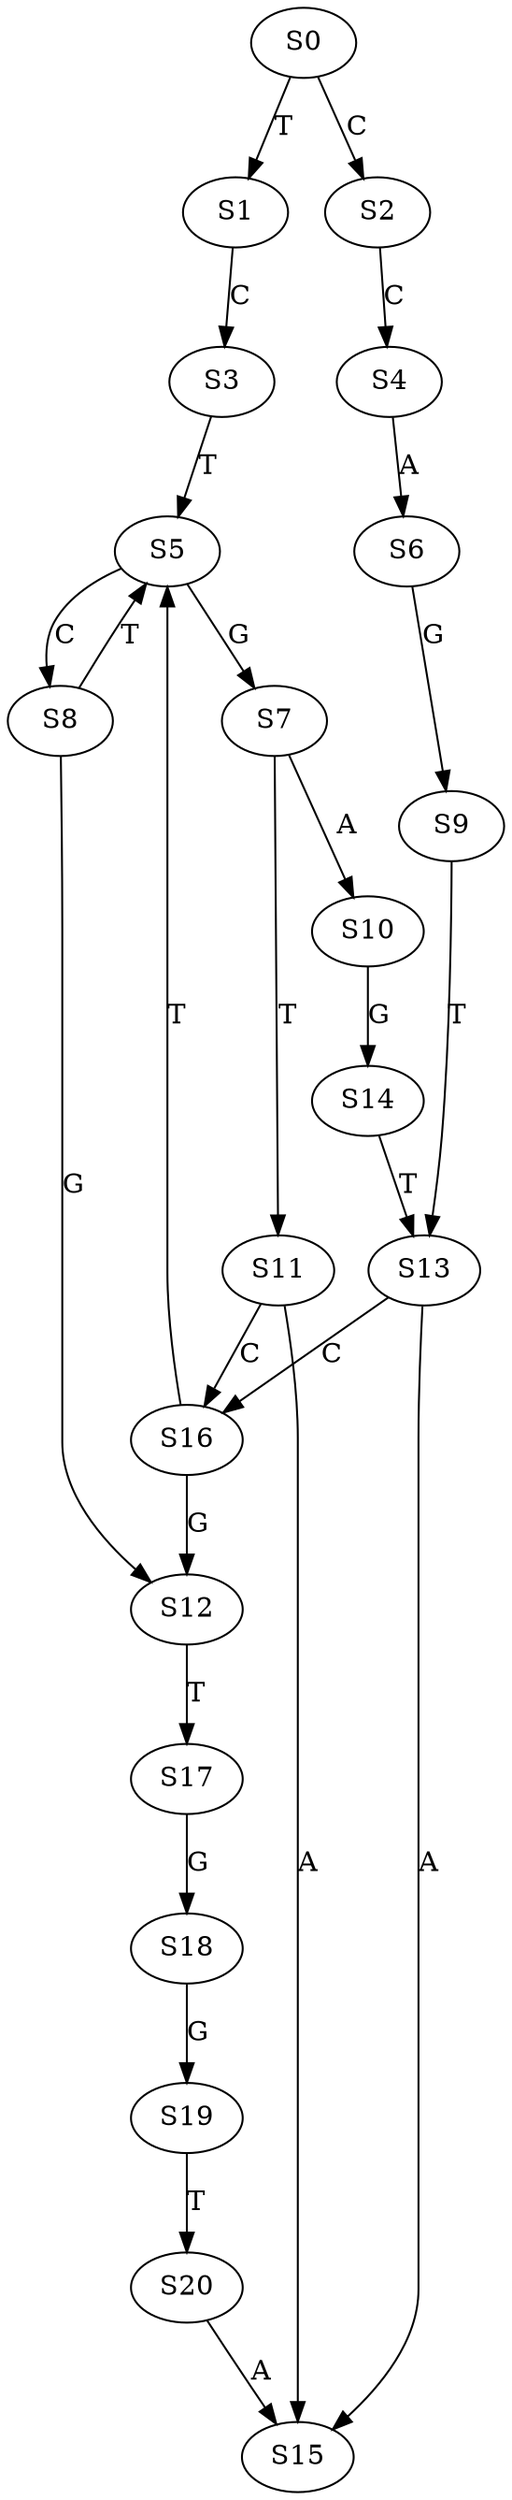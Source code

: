 strict digraph  {
	S0 -> S1 [ label = T ];
	S0 -> S2 [ label = C ];
	S1 -> S3 [ label = C ];
	S2 -> S4 [ label = C ];
	S3 -> S5 [ label = T ];
	S4 -> S6 [ label = A ];
	S5 -> S7 [ label = G ];
	S5 -> S8 [ label = C ];
	S6 -> S9 [ label = G ];
	S7 -> S10 [ label = A ];
	S7 -> S11 [ label = T ];
	S8 -> S5 [ label = T ];
	S8 -> S12 [ label = G ];
	S9 -> S13 [ label = T ];
	S10 -> S14 [ label = G ];
	S11 -> S15 [ label = A ];
	S11 -> S16 [ label = C ];
	S12 -> S17 [ label = T ];
	S13 -> S15 [ label = A ];
	S13 -> S16 [ label = C ];
	S14 -> S13 [ label = T ];
	S16 -> S5 [ label = T ];
	S16 -> S12 [ label = G ];
	S17 -> S18 [ label = G ];
	S18 -> S19 [ label = G ];
	S19 -> S20 [ label = T ];
	S20 -> S15 [ label = A ];
}
